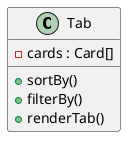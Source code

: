 @startuml Tab

class Tab {
    -cards : Card[]

    +sortBy()
    +filterBy()
    +renderTab()
}

@enduml